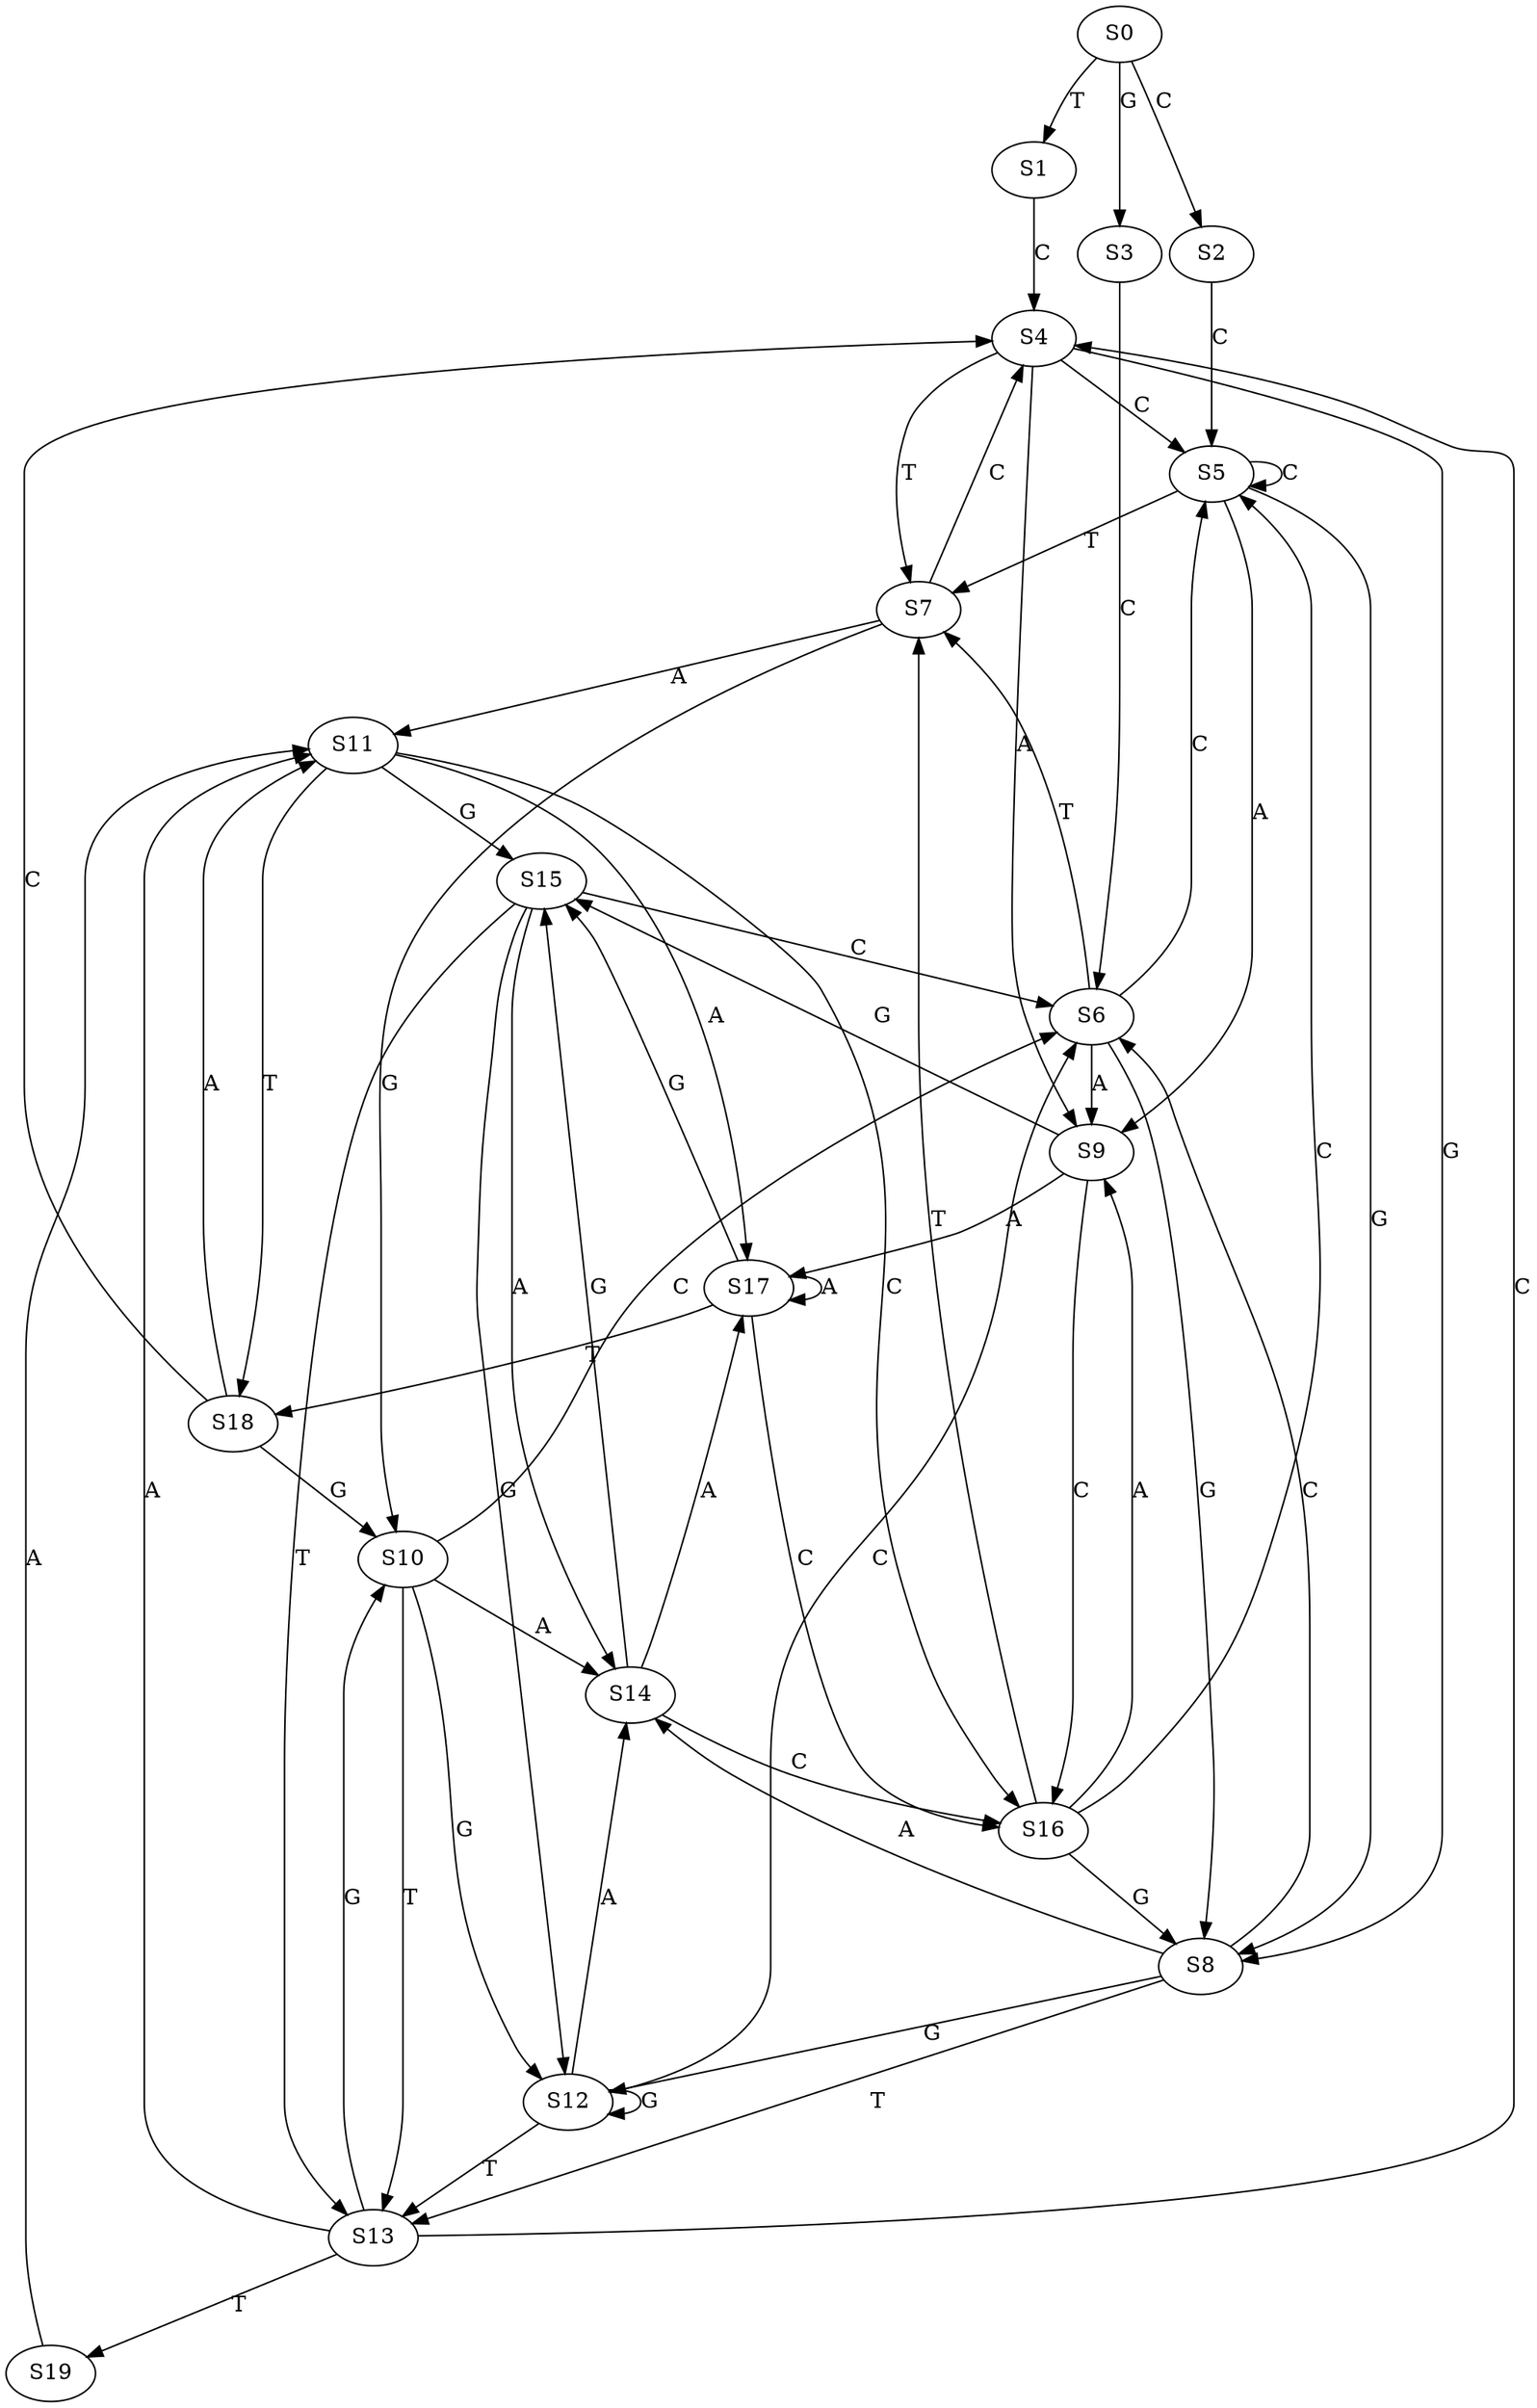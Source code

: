 strict digraph  {
	S0 -> S1 [ label = T ];
	S0 -> S2 [ label = C ];
	S0 -> S3 [ label = G ];
	S1 -> S4 [ label = C ];
	S2 -> S5 [ label = C ];
	S3 -> S6 [ label = C ];
	S4 -> S7 [ label = T ];
	S4 -> S8 [ label = G ];
	S4 -> S5 [ label = C ];
	S4 -> S9 [ label = A ];
	S5 -> S8 [ label = G ];
	S5 -> S5 [ label = C ];
	S5 -> S9 [ label = A ];
	S5 -> S7 [ label = T ];
	S6 -> S5 [ label = C ];
	S6 -> S7 [ label = T ];
	S6 -> S8 [ label = G ];
	S6 -> S9 [ label = A ];
	S7 -> S10 [ label = G ];
	S7 -> S4 [ label = C ];
	S7 -> S11 [ label = A ];
	S8 -> S12 [ label = G ];
	S8 -> S13 [ label = T ];
	S8 -> S14 [ label = A ];
	S8 -> S6 [ label = C ];
	S9 -> S15 [ label = G ];
	S9 -> S16 [ label = C ];
	S9 -> S17 [ label = A ];
	S10 -> S14 [ label = A ];
	S10 -> S13 [ label = T ];
	S10 -> S6 [ label = C ];
	S10 -> S12 [ label = G ];
	S11 -> S15 [ label = G ];
	S11 -> S18 [ label = T ];
	S11 -> S16 [ label = C ];
	S11 -> S17 [ label = A ];
	S12 -> S14 [ label = A ];
	S12 -> S13 [ label = T ];
	S12 -> S12 [ label = G ];
	S12 -> S6 [ label = C ];
	S13 -> S11 [ label = A ];
	S13 -> S4 [ label = C ];
	S13 -> S10 [ label = G ];
	S13 -> S19 [ label = T ];
	S14 -> S15 [ label = G ];
	S14 -> S17 [ label = A ];
	S14 -> S16 [ label = C ];
	S15 -> S13 [ label = T ];
	S15 -> S12 [ label = G ];
	S15 -> S14 [ label = A ];
	S15 -> S6 [ label = C ];
	S16 -> S9 [ label = A ];
	S16 -> S7 [ label = T ];
	S16 -> S5 [ label = C ];
	S16 -> S8 [ label = G ];
	S17 -> S18 [ label = T ];
	S17 -> S16 [ label = C ];
	S17 -> S15 [ label = G ];
	S17 -> S17 [ label = A ];
	S18 -> S11 [ label = A ];
	S18 -> S4 [ label = C ];
	S18 -> S10 [ label = G ];
	S19 -> S11 [ label = A ];
}
